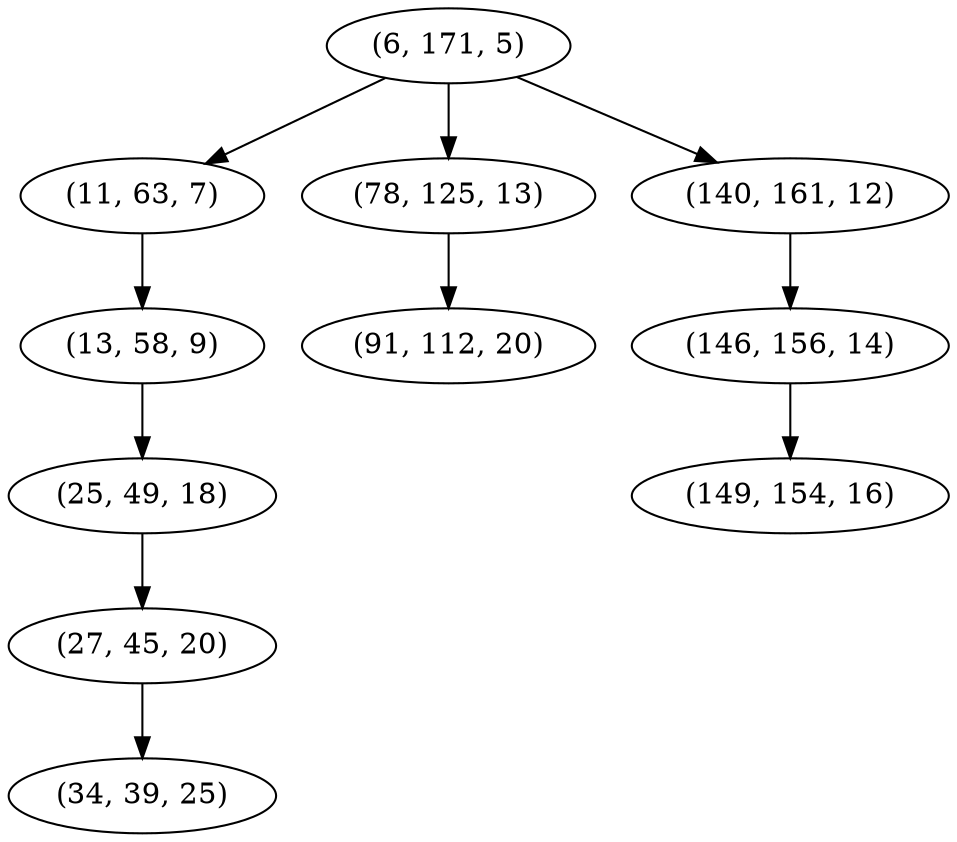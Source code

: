 digraph tree {
    "(6, 171, 5)";
    "(11, 63, 7)";
    "(13, 58, 9)";
    "(25, 49, 18)";
    "(27, 45, 20)";
    "(34, 39, 25)";
    "(78, 125, 13)";
    "(91, 112, 20)";
    "(140, 161, 12)";
    "(146, 156, 14)";
    "(149, 154, 16)";
    "(6, 171, 5)" -> "(11, 63, 7)";
    "(6, 171, 5)" -> "(78, 125, 13)";
    "(6, 171, 5)" -> "(140, 161, 12)";
    "(11, 63, 7)" -> "(13, 58, 9)";
    "(13, 58, 9)" -> "(25, 49, 18)";
    "(25, 49, 18)" -> "(27, 45, 20)";
    "(27, 45, 20)" -> "(34, 39, 25)";
    "(78, 125, 13)" -> "(91, 112, 20)";
    "(140, 161, 12)" -> "(146, 156, 14)";
    "(146, 156, 14)" -> "(149, 154, 16)";
}
